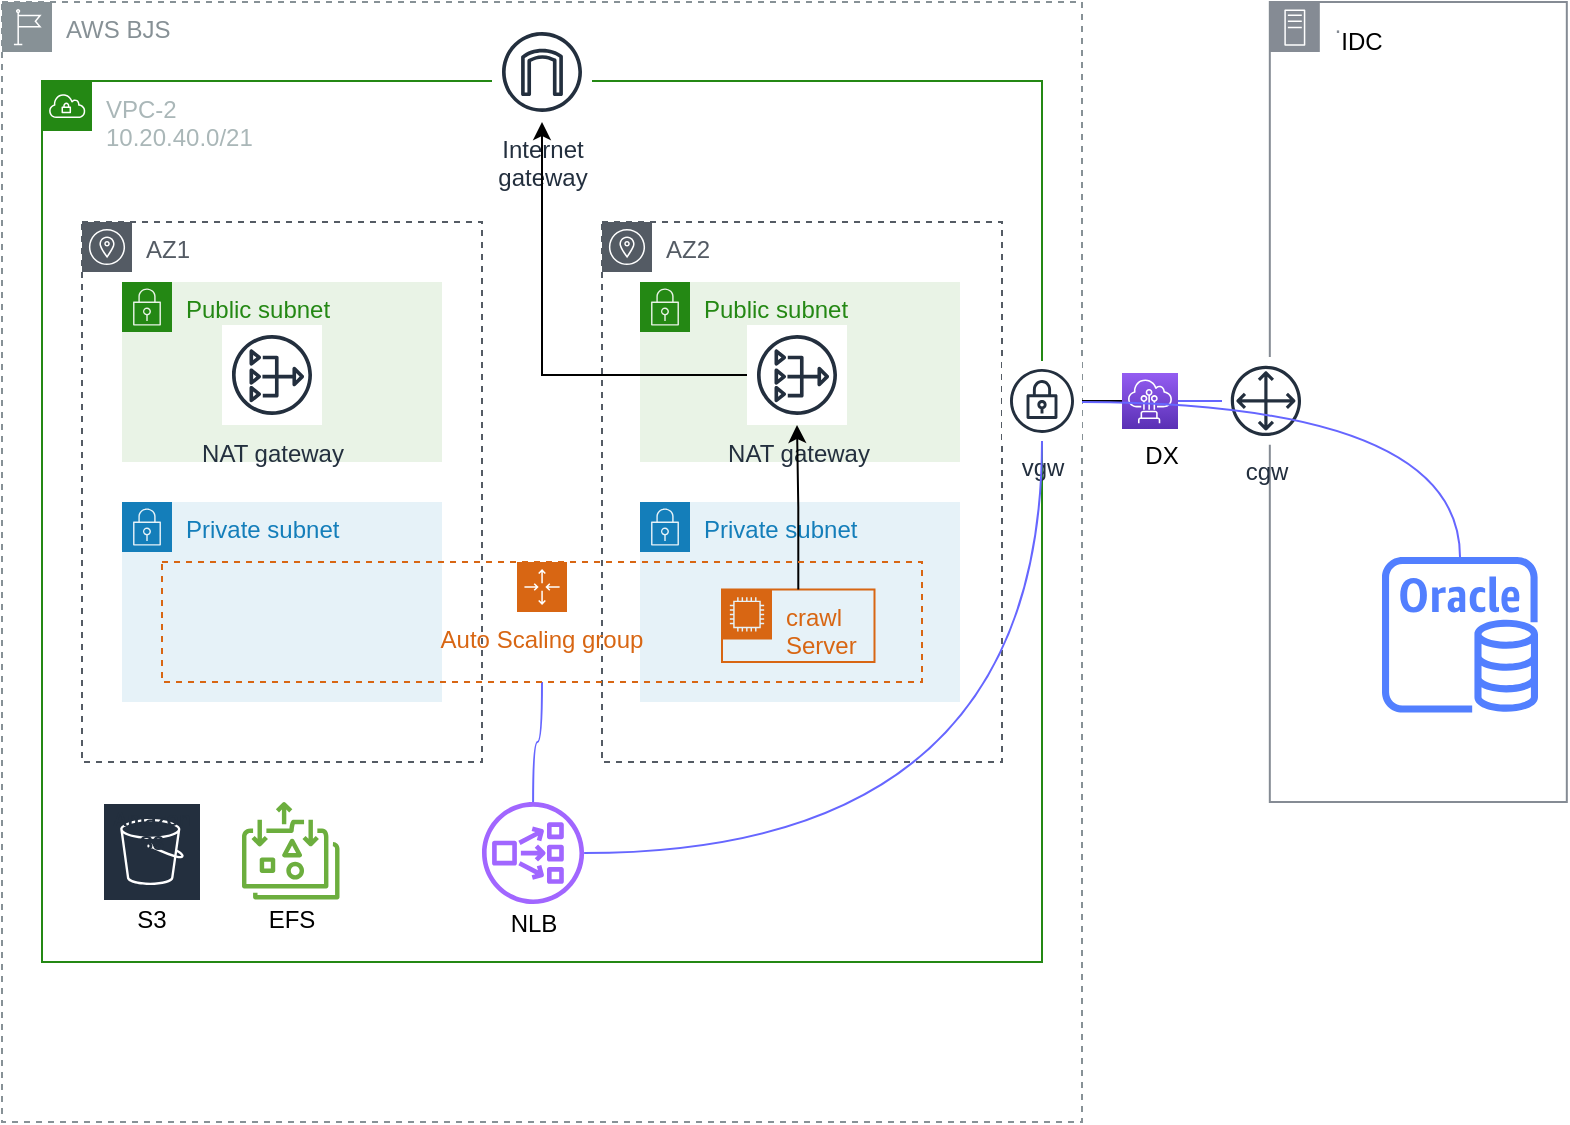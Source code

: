 <mxfile version="15.6.1" type="github" pages="2">
  <diagram id="Yk6t9v-q_GspNquAsi5I" name="autoscaling">
    <mxGraphModel dx="942" dy="600" grid="1" gridSize="10" guides="1" tooltips="1" connect="1" arrows="1" fold="1" page="1" pageScale="1" pageWidth="827" pageHeight="1169" math="0" shadow="0">
      <root>
        <mxCell id="0" />
        <mxCell id="1" parent="0" />
        <mxCell id="BR9eqy4Dcbu-qg9SR92N-1" value="AWS BJS" style="outlineConnect=0;gradientColor=none;html=1;whiteSpace=wrap;fontSize=12;fontStyle=0;shape=mxgraph.aws4.group;grIcon=mxgraph.aws4.group_region;strokeColor=#879196;fillColor=none;verticalAlign=top;align=left;spacingLeft=30;fontColor=#879196;dashed=1;" parent="1" vertex="1">
          <mxGeometry x="40" y="40" width="540" height="560" as="geometry" />
        </mxCell>
        <mxCell id="BR9eqy4Dcbu-qg9SR92N-7" value="VPC-2&lt;br&gt;10.20.40.0/21" style="points=[[0,0],[0.25,0],[0.5,0],[0.75,0],[1,0],[1,0.25],[1,0.5],[1,0.75],[1,1],[0.75,1],[0.5,1],[0.25,1],[0,1],[0,0.75],[0,0.5],[0,0.25]];outlineConnect=0;gradientColor=none;html=1;whiteSpace=wrap;fontSize=12;fontStyle=0;shape=mxgraph.aws4.group;grIcon=mxgraph.aws4.group_vpc;strokeColor=#248814;fillColor=none;verticalAlign=top;align=left;spacingLeft=30;fontColor=#AAB7B8;dashed=0;" parent="1" vertex="1">
          <mxGeometry x="60" y="79.5" width="500" height="440.5" as="geometry" />
        </mxCell>
        <mxCell id="EoJ3y0hwIgOVWHxbTN7e-2" value="AZ2" style="sketch=0;outlineConnect=0;gradientColor=none;html=1;whiteSpace=wrap;fontSize=12;fontStyle=0;shape=mxgraph.aws4.group;grIcon=mxgraph.aws4.group_availability_zone;strokeColor=#545B64;fillColor=none;verticalAlign=top;align=left;spacingLeft=30;fontColor=#545B64;dashed=1;" vertex="1" parent="1">
          <mxGeometry x="340" y="150" width="200" height="270" as="geometry" />
        </mxCell>
        <mxCell id="EoJ3y0hwIgOVWHxbTN7e-1" value="AZ1" style="sketch=0;outlineConnect=0;gradientColor=none;html=1;whiteSpace=wrap;fontSize=12;fontStyle=0;shape=mxgraph.aws4.group;grIcon=mxgraph.aws4.group_availability_zone;strokeColor=#545B64;fillColor=none;verticalAlign=top;align=left;spacingLeft=30;fontColor=#545B64;dashed=1;" vertex="1" parent="1">
          <mxGeometry x="80" y="150" width="200" height="270" as="geometry" />
        </mxCell>
        <mxCell id="BR9eqy4Dcbu-qg9SR92N-37" value="·" style="outlineConnect=0;gradientColor=none;html=1;whiteSpace=wrap;fontSize=12;fontStyle=0;shape=mxgraph.aws4.group;grIcon=mxgraph.aws4.group_on_premise;strokeColor=#858B94;fillColor=none;verticalAlign=top;align=left;spacingLeft=30;fontColor=#858B94;dashed=0;" parent="1" vertex="1">
          <mxGeometry x="673.91" y="40" width="148.5" height="400" as="geometry" />
        </mxCell>
        <mxCell id="BR9eqy4Dcbu-qg9SR92N-32" value="" style="orthogonalLoop=1;jettySize=auto;html=1;strokeColor=none;" parent="1" source="BR9eqy4Dcbu-qg9SR92N-13" target="BR9eqy4Dcbu-qg9SR92N-25" edge="1">
          <mxGeometry relative="1" as="geometry" />
        </mxCell>
        <mxCell id="BR9eqy4Dcbu-qg9SR92N-35" value="" style="edgeStyle=none;orthogonalLoop=1;jettySize=auto;html=1;endArrow=none;endFill=0;" parent="1" source="BR9eqy4Dcbu-qg9SR92N-13" target="BR9eqy4Dcbu-qg9SR92N-25" edge="1">
          <mxGeometry relative="1" as="geometry" />
        </mxCell>
        <mxCell id="BR9eqy4Dcbu-qg9SR92N-13" value="vgw" style="outlineConnect=0;fontColor=#232F3E;gradientColor=none;strokeColor=#232F3E;fillColor=#ffffff;dashed=0;verticalLabelPosition=bottom;verticalAlign=top;align=center;html=1;fontSize=12;fontStyle=0;aspect=fixed;shape=mxgraph.aws4.resourceIcon;resIcon=mxgraph.aws4.vpn_gateway;" parent="1" vertex="1">
          <mxGeometry x="540" y="219.45" width="40" height="40" as="geometry" />
        </mxCell>
        <mxCell id="BR9eqy4Dcbu-qg9SR92N-36" value="" style="edgeStyle=none;orthogonalLoop=1;jettySize=auto;html=1;endArrow=none;endFill=0;" parent="1" source="BR9eqy4Dcbu-qg9SR92N-18" target="BR9eqy4Dcbu-qg9SR92N-25" edge="1">
          <mxGeometry relative="1" as="geometry" />
        </mxCell>
        <mxCell id="BR9eqy4Dcbu-qg9SR92N-18" value="cgw" style="outlineConnect=0;fontColor=#232F3E;gradientColor=none;strokeColor=#232F3E;fillColor=#ffffff;verticalLabelPosition=bottom;verticalAlign=top;align=center;html=1;fontSize=12;fontStyle=0;aspect=fixed;shape=mxgraph.aws4.resourceIcon;resIcon=mxgraph.aws4.customer_gateway;" parent="1" vertex="1">
          <mxGeometry x="650" y="217.49" width="43.91" height="43.91" as="geometry" />
        </mxCell>
        <mxCell id="EoJ3y0hwIgOVWHxbTN7e-20" value="" style="edgeStyle=orthogonalEdgeStyle;curved=1;rounded=0;orthogonalLoop=1;jettySize=auto;html=1;endArrow=none;endFill=0;strokeColor=#6666FF;" edge="1" parent="1" source="BR9eqy4Dcbu-qg9SR92N-25" target="BR9eqy4Dcbu-qg9SR92N-18">
          <mxGeometry relative="1" as="geometry" />
        </mxCell>
        <mxCell id="BR9eqy4Dcbu-qg9SR92N-25" value="" style="points=[[0,0,0],[0.25,0,0],[0.5,0,0],[0.75,0,0],[1,0,0],[0,1,0],[0.25,1,0],[0.5,1,0],[0.75,1,0],[1,1,0],[0,0.25,0],[0,0.5,0],[0,0.75,0],[1,0.25,0],[1,0.5,0],[1,0.75,0]];outlineConnect=0;fontColor=#232F3E;gradientColor=#945DF2;gradientDirection=north;fillColor=#5A30B5;strokeColor=#ffffff;dashed=0;verticalLabelPosition=bottom;verticalAlign=top;align=center;html=1;fontSize=12;fontStyle=0;aspect=fixed;shape=mxgraph.aws4.resourceIcon;resIcon=mxgraph.aws4.direct_connect;" parent="1" vertex="1">
          <mxGeometry x="600" y="225.45" width="28" height="28" as="geometry" />
        </mxCell>
        <mxCell id="537Jsp8l8VRUOBUdNGrK-15" value="IDC" style="text;html=1;strokeColor=none;fillColor=none;align=center;verticalAlign=middle;whiteSpace=wrap;rounded=0;" parent="1" vertex="1">
          <mxGeometry x="700" y="50" width="40" height="20" as="geometry" />
        </mxCell>
        <mxCell id="JGFHLuElw2-2O4ALlyM0-1" value="Public subnet" style="points=[[0,0],[0.25,0],[0.5,0],[0.75,0],[1,0],[1,0.25],[1,0.5],[1,0.75],[1,1],[0.75,1],[0.5,1],[0.25,1],[0,1],[0,0.75],[0,0.5],[0,0.25]];outlineConnect=0;gradientColor=none;html=1;whiteSpace=wrap;fontSize=12;fontStyle=0;shape=mxgraph.aws4.group;grIcon=mxgraph.aws4.group_security_group;grStroke=0;strokeColor=#248814;fillColor=#E9F3E6;verticalAlign=top;align=left;spacingLeft=30;fontColor=#248814;dashed=0;" parent="1" vertex="1">
          <mxGeometry x="100" y="180" width="160" height="90" as="geometry" />
        </mxCell>
        <mxCell id="JGFHLuElw2-2O4ALlyM0-2" value="Internet&#xa;gateway" style="sketch=0;outlineConnect=0;fontColor=#232F3E;gradientColor=none;strokeColor=#232F3E;fillColor=#ffffff;dashed=0;verticalLabelPosition=bottom;verticalAlign=top;align=center;html=1;fontSize=12;fontStyle=0;aspect=fixed;shape=mxgraph.aws4.resourceIcon;resIcon=mxgraph.aws4.internet_gateway;" parent="1" vertex="1">
          <mxGeometry x="285" y="50" width="50" height="50" as="geometry" />
        </mxCell>
        <mxCell id="JGFHLuElw2-2O4ALlyM0-6" value="Private subnet" style="points=[[0,0],[0.25,0],[0.5,0],[0.75,0],[1,0],[1,0.25],[1,0.5],[1,0.75],[1,1],[0.75,1],[0.5,1],[0.25,1],[0,1],[0,0.75],[0,0.5],[0,0.25]];outlineConnect=0;gradientColor=none;html=1;whiteSpace=wrap;fontSize=12;fontStyle=0;shape=mxgraph.aws4.group;grIcon=mxgraph.aws4.group_security_group;grStroke=0;strokeColor=#147EBA;fillColor=#E6F2F8;verticalAlign=top;align=left;spacingLeft=30;fontColor=#147EBA;dashed=0;" parent="1" vertex="1">
          <mxGeometry x="100" y="290" width="160" height="100" as="geometry" />
        </mxCell>
        <mxCell id="JGFHLuElw2-2O4ALlyM0-11" value="" style="sketch=0;outlineConnect=0;fontColor=#232F3E;gradientColor=none;fillColor=#527FFF;strokeColor=none;dashed=0;verticalLabelPosition=bottom;verticalAlign=top;align=center;html=1;fontSize=12;fontStyle=0;aspect=fixed;pointerEvents=1;shape=mxgraph.aws4.rds_oracle_instance;" parent="1" vertex="1">
          <mxGeometry x="730" y="317.37" width="78" height="78" as="geometry" />
        </mxCell>
        <mxCell id="JGFHLuElw2-2O4ALlyM0-13" style="edgeStyle=orthogonalEdgeStyle;curved=1;rounded=0;orthogonalLoop=1;jettySize=auto;html=1;endArrow=none;endFill=0;strokeColor=#6666FF;" parent="1" edge="1" target="JGFHLuElw2-2O4ALlyM0-11">
          <mxGeometry relative="1" as="geometry">
            <mxPoint x="580" y="240" as="sourcePoint" />
            <mxPoint x="646.75" y="360" as="targetPoint" />
          </mxGeometry>
        </mxCell>
        <mxCell id="EoJ3y0hwIgOVWHxbTN7e-3" value="Public subnet" style="points=[[0,0],[0.25,0],[0.5,0],[0.75,0],[1,0],[1,0.25],[1,0.5],[1,0.75],[1,1],[0.75,1],[0.5,1],[0.25,1],[0,1],[0,0.75],[0,0.5],[0,0.25]];outlineConnect=0;gradientColor=none;html=1;whiteSpace=wrap;fontSize=12;fontStyle=0;shape=mxgraph.aws4.group;grIcon=mxgraph.aws4.group_security_group;grStroke=0;strokeColor=#248814;fillColor=#E9F3E6;verticalAlign=top;align=left;spacingLeft=30;fontColor=#248814;dashed=0;" vertex="1" parent="1">
          <mxGeometry x="359" y="180" width="160" height="90" as="geometry" />
        </mxCell>
        <mxCell id="EoJ3y0hwIgOVWHxbTN7e-4" value="Private subnet" style="points=[[0,0],[0.25,0],[0.5,0],[0.75,0],[1,0],[1,0.25],[1,0.5],[1,0.75],[1,1],[0.75,1],[0.5,1],[0.25,1],[0,1],[0,0.75],[0,0.5],[0,0.25]];outlineConnect=0;gradientColor=none;html=1;whiteSpace=wrap;fontSize=12;fontStyle=0;shape=mxgraph.aws4.group;grIcon=mxgraph.aws4.group_security_group;grStroke=0;strokeColor=#147EBA;fillColor=#E6F2F8;verticalAlign=top;align=left;spacingLeft=30;fontColor=#147EBA;dashed=0;" vertex="1" parent="1">
          <mxGeometry x="359" y="290" width="160" height="100" as="geometry" />
        </mxCell>
        <mxCell id="JGFHLuElw2-2O4ALlyM0-12" style="edgeStyle=orthogonalEdgeStyle;curved=1;rounded=0;orthogonalLoop=1;jettySize=auto;html=1;endArrow=none;endFill=0;strokeColor=#6666FF;" parent="1" source="EoJ3y0hwIgOVWHxbTN7e-13" target="EoJ3y0hwIgOVWHxbTN7e-16" edge="1">
          <mxGeometry relative="1" as="geometry">
            <mxPoint x="306" y="390" as="sourcePoint" />
          </mxGeometry>
        </mxCell>
        <mxCell id="JGFHLuElw2-2O4ALlyM0-7" value="crawl Server" style="points=[[0,0],[0.25,0],[0.5,0],[0.75,0],[1,0],[1,0.25],[1,0.5],[1,0.75],[1,1],[0.75,1],[0.5,1],[0.25,1],[0,1],[0,0.75],[0,0.5],[0,0.25]];outlineConnect=0;gradientColor=none;html=1;whiteSpace=wrap;fontSize=12;fontStyle=0;shape=mxgraph.aws4.group;grIcon=mxgraph.aws4.group_ec2_instance_contents;strokeColor=#D86613;fillColor=none;verticalAlign=top;align=left;spacingLeft=30;fontColor=#D86613;dashed=0;" parent="1" vertex="1">
          <mxGeometry x="400" y="333.74" width="76.25" height="36.26" as="geometry" />
        </mxCell>
        <mxCell id="JGFHLuElw2-2O4ALlyM0-3" value="NAT gateway" style="sketch=0;outlineConnect=0;fontColor=#232F3E;gradientColor=none;strokeColor=#232F3E;fillColor=#ffffff;dashed=0;verticalLabelPosition=bottom;verticalAlign=top;align=center;html=1;fontSize=12;fontStyle=0;aspect=fixed;shape=mxgraph.aws4.resourceIcon;resIcon=mxgraph.aws4.nat_gateway;" parent="1" vertex="1">
          <mxGeometry x="412.5" y="201.5" width="50" height="50" as="geometry" />
        </mxCell>
        <mxCell id="JGFHLuElw2-2O4ALlyM0-8" value="" style="edgeStyle=orthogonalEdgeStyle;rounded=0;orthogonalLoop=1;jettySize=auto;html=1;" parent="1" source="JGFHLuElw2-2O4ALlyM0-7" target="JGFHLuElw2-2O4ALlyM0-3" edge="1">
          <mxGeometry relative="1" as="geometry" />
        </mxCell>
        <mxCell id="JGFHLuElw2-2O4ALlyM0-5" value="" style="edgeStyle=orthogonalEdgeStyle;rounded=0;orthogonalLoop=1;jettySize=auto;html=1;" parent="1" source="JGFHLuElw2-2O4ALlyM0-3" target="JGFHLuElw2-2O4ALlyM0-2" edge="1">
          <mxGeometry relative="1" as="geometry" />
        </mxCell>
        <mxCell id="EoJ3y0hwIgOVWHxbTN7e-5" value="" style="sketch=0;outlineConnect=0;fontColor=#232F3E;gradientColor=none;fillColor=#6CAE3E;strokeColor=none;dashed=0;verticalLabelPosition=bottom;verticalAlign=top;align=center;html=1;fontSize=12;fontStyle=0;aspect=fixed;pointerEvents=1;shape=mxgraph.aws4.elastic_file_system_standard;" vertex="1" parent="1">
          <mxGeometry x="160" y="440" width="48.75" height="48.75" as="geometry" />
        </mxCell>
        <mxCell id="EoJ3y0hwIgOVWHxbTN7e-6" value="Amazon S3" style="sketch=0;outlineConnect=0;fontColor=#232F3E;gradientColor=none;strokeColor=#ffffff;fillColor=#232F3E;dashed=0;verticalLabelPosition=middle;verticalAlign=bottom;align=center;html=1;whiteSpace=wrap;fontSize=10;fontStyle=1;spacing=3;shape=mxgraph.aws4.productIcon;prIcon=mxgraph.aws4.s3;" vertex="1" parent="1">
          <mxGeometry x="90" y="440" width="50" height="30" as="geometry" />
        </mxCell>
        <mxCell id="EoJ3y0hwIgOVWHxbTN7e-7" value="S3" style="text;html=1;strokeColor=none;fillColor=none;align=center;verticalAlign=middle;whiteSpace=wrap;rounded=0;" vertex="1" parent="1">
          <mxGeometry x="90" y="488.75" width="50" height="20" as="geometry" />
        </mxCell>
        <mxCell id="EoJ3y0hwIgOVWHxbTN7e-10" value="EFS" style="text;html=1;strokeColor=none;fillColor=none;align=center;verticalAlign=middle;whiteSpace=wrap;rounded=0;" vertex="1" parent="1">
          <mxGeometry x="160" y="488.75" width="50" height="20" as="geometry" />
        </mxCell>
        <mxCell id="EoJ3y0hwIgOVWHxbTN7e-13" value="Auto Scaling group" style="points=[[0,0],[0.25,0],[0.5,0],[0.75,0],[1,0],[1,0.25],[1,0.5],[1,0.75],[1,1],[0.75,1],[0.5,1],[0.25,1],[0,1],[0,0.75],[0,0.5],[0,0.25]];outlineConnect=0;gradientColor=none;html=1;whiteSpace=wrap;fontSize=12;fontStyle=0;shape=mxgraph.aws4.groupCenter;grIcon=mxgraph.aws4.group_auto_scaling_group;grStroke=1;strokeColor=#D86613;fillColor=none;verticalAlign=top;align=center;fontColor=#D86613;dashed=1;spacingTop=25;" vertex="1" parent="1">
          <mxGeometry x="120" y="320" width="380" height="60" as="geometry" />
        </mxCell>
        <mxCell id="EoJ3y0hwIgOVWHxbTN7e-15" value="DX" style="text;html=1;strokeColor=none;fillColor=none;align=center;verticalAlign=middle;whiteSpace=wrap;rounded=0;" vertex="1" parent="1">
          <mxGeometry x="590" y="251.5" width="60" height="30" as="geometry" />
        </mxCell>
        <mxCell id="EoJ3y0hwIgOVWHxbTN7e-17" style="edgeStyle=orthogonalEdgeStyle;curved=1;rounded=0;orthogonalLoop=1;jettySize=auto;html=1;endArrow=none;endFill=0;strokeColor=#6666FF;" edge="1" parent="1" source="EoJ3y0hwIgOVWHxbTN7e-16" target="BR9eqy4Dcbu-qg9SR92N-13">
          <mxGeometry relative="1" as="geometry" />
        </mxCell>
        <mxCell id="EoJ3y0hwIgOVWHxbTN7e-16" value="" style="sketch=0;outlineConnect=0;fontColor=#232F3E;gradientColor=none;fillColor=#A166FF;strokeColor=none;dashed=0;verticalLabelPosition=bottom;verticalAlign=top;align=center;html=1;fontSize=12;fontStyle=0;aspect=fixed;pointerEvents=1;shape=mxgraph.aws4.network_load_balancer;" vertex="1" parent="1">
          <mxGeometry x="280" y="440" width="51.06" height="51.06" as="geometry" />
        </mxCell>
        <mxCell id="EoJ3y0hwIgOVWHxbTN7e-18" value="NAT gateway" style="sketch=0;outlineConnect=0;fontColor=#232F3E;gradientColor=none;strokeColor=#232F3E;fillColor=#ffffff;dashed=0;verticalLabelPosition=bottom;verticalAlign=top;align=center;html=1;fontSize=12;fontStyle=0;aspect=fixed;shape=mxgraph.aws4.resourceIcon;resIcon=mxgraph.aws4.nat_gateway;" vertex="1" parent="1">
          <mxGeometry x="150" y="201.5" width="50" height="50" as="geometry" />
        </mxCell>
        <mxCell id="EoJ3y0hwIgOVWHxbTN7e-19" value="NLB" style="text;html=1;strokeColor=none;fillColor=none;align=center;verticalAlign=middle;whiteSpace=wrap;rounded=0;" vertex="1" parent="1">
          <mxGeometry x="281.06" y="491.06" width="50" height="20" as="geometry" />
        </mxCell>
      </root>
    </mxGraphModel>
  </diagram>
  <diagram id="IxkI_rFSqNzdkLSwgqRe" name="one server">
    <mxGraphModel dx="942" dy="600" grid="1" gridSize="10" guides="1" tooltips="1" connect="1" arrows="1" fold="1" page="1" pageScale="1" pageWidth="850" pageHeight="1100" math="0" shadow="0">
      <root>
        <mxCell id="E14DsLH6RbFtZpXnWQbK-0" />
        <mxCell id="E14DsLH6RbFtZpXnWQbK-1" parent="E14DsLH6RbFtZpXnWQbK-0" />
        <mxCell id="0in5EC7Q_u0zJ6U-dPW--0" value="AWS BJS" style="outlineConnect=0;gradientColor=none;html=1;whiteSpace=wrap;fontSize=12;fontStyle=0;shape=mxgraph.aws4.group;grIcon=mxgraph.aws4.group_region;strokeColor=#879196;fillColor=none;verticalAlign=top;align=left;spacingLeft=30;fontColor=#879196;dashed=1;" vertex="1" parent="E14DsLH6RbFtZpXnWQbK-1">
          <mxGeometry x="40" y="40" width="540" height="560" as="geometry" />
        </mxCell>
        <mxCell id="0in5EC7Q_u0zJ6U-dPW--1" value="VPC-2&lt;br&gt;10.20.40.0/21" style="points=[[0,0],[0.25,0],[0.5,0],[0.75,0],[1,0],[1,0.25],[1,0.5],[1,0.75],[1,1],[0.75,1],[0.5,1],[0.25,1],[0,1],[0,0.75],[0,0.5],[0,0.25]];outlineConnect=0;gradientColor=none;html=1;whiteSpace=wrap;fontSize=12;fontStyle=0;shape=mxgraph.aws4.group;grIcon=mxgraph.aws4.group_vpc;strokeColor=#248814;fillColor=none;verticalAlign=top;align=left;spacingLeft=30;fontColor=#AAB7B8;dashed=0;" vertex="1" parent="E14DsLH6RbFtZpXnWQbK-1">
          <mxGeometry x="60" y="79.5" width="500" height="440.5" as="geometry" />
        </mxCell>
        <mxCell id="0DSQ_IcOaB-lquGiLrmg-0" value="AWS BJS" style="outlineConnect=0;gradientColor=none;html=1;whiteSpace=wrap;fontSize=12;fontStyle=0;shape=mxgraph.aws4.group;grIcon=mxgraph.aws4.group_region;strokeColor=#879196;fillColor=none;verticalAlign=top;align=left;spacingLeft=30;fontColor=#879196;dashed=1;" vertex="1" parent="E14DsLH6RbFtZpXnWQbK-1">
          <mxGeometry x="40" y="40" width="540" height="560" as="geometry" />
        </mxCell>
        <mxCell id="0DSQ_IcOaB-lquGiLrmg-1" value="VPC-2&lt;br&gt;10.20.40.0/21" style="points=[[0,0],[0.25,0],[0.5,0],[0.75,0],[1,0],[1,0.25],[1,0.5],[1,0.75],[1,1],[0.75,1],[0.5,1],[0.25,1],[0,1],[0,0.75],[0,0.5],[0,0.25]];outlineConnect=0;gradientColor=none;html=1;whiteSpace=wrap;fontSize=12;fontStyle=0;shape=mxgraph.aws4.group;grIcon=mxgraph.aws4.group_vpc;strokeColor=#248814;fillColor=none;verticalAlign=top;align=left;spacingLeft=30;fontColor=#AAB7B8;dashed=0;" vertex="1" parent="E14DsLH6RbFtZpXnWQbK-1">
          <mxGeometry x="60" y="79.5" width="500" height="440.5" as="geometry" />
        </mxCell>
        <mxCell id="0DSQ_IcOaB-lquGiLrmg-2" value="AZ2" style="sketch=0;outlineConnect=0;gradientColor=none;html=1;whiteSpace=wrap;fontSize=12;fontStyle=0;shape=mxgraph.aws4.group;grIcon=mxgraph.aws4.group_availability_zone;strokeColor=#545B64;fillColor=none;verticalAlign=top;align=left;spacingLeft=30;fontColor=#545B64;dashed=1;" vertex="1" parent="E14DsLH6RbFtZpXnWQbK-1">
          <mxGeometry x="340" y="150" width="200" height="270" as="geometry" />
        </mxCell>
        <mxCell id="0DSQ_IcOaB-lquGiLrmg-3" value="AZ1" style="sketch=0;outlineConnect=0;gradientColor=none;html=1;whiteSpace=wrap;fontSize=12;fontStyle=0;shape=mxgraph.aws4.group;grIcon=mxgraph.aws4.group_availability_zone;strokeColor=#545B64;fillColor=none;verticalAlign=top;align=left;spacingLeft=30;fontColor=#545B64;dashed=1;" vertex="1" parent="E14DsLH6RbFtZpXnWQbK-1">
          <mxGeometry x="80" y="150" width="200" height="270" as="geometry" />
        </mxCell>
        <mxCell id="0DSQ_IcOaB-lquGiLrmg-4" value="·" style="outlineConnect=0;gradientColor=none;html=1;whiteSpace=wrap;fontSize=12;fontStyle=0;shape=mxgraph.aws4.group;grIcon=mxgraph.aws4.group_on_premise;strokeColor=#858B94;fillColor=none;verticalAlign=top;align=left;spacingLeft=30;fontColor=#858B94;dashed=0;" vertex="1" parent="E14DsLH6RbFtZpXnWQbK-1">
          <mxGeometry x="673.91" y="40" width="148.5" height="400" as="geometry" />
        </mxCell>
        <mxCell id="0DSQ_IcOaB-lquGiLrmg-5" value="" style="orthogonalLoop=1;jettySize=auto;html=1;strokeColor=none;" edge="1" parent="E14DsLH6RbFtZpXnWQbK-1" source="0DSQ_IcOaB-lquGiLrmg-7" target="0DSQ_IcOaB-lquGiLrmg-11">
          <mxGeometry relative="1" as="geometry" />
        </mxCell>
        <mxCell id="0DSQ_IcOaB-lquGiLrmg-6" value="" style="edgeStyle=none;orthogonalLoop=1;jettySize=auto;html=1;endArrow=none;endFill=0;" edge="1" parent="E14DsLH6RbFtZpXnWQbK-1" source="0DSQ_IcOaB-lquGiLrmg-7" target="0DSQ_IcOaB-lquGiLrmg-11">
          <mxGeometry relative="1" as="geometry" />
        </mxCell>
        <mxCell id="0DSQ_IcOaB-lquGiLrmg-7" value="vgw" style="outlineConnect=0;fontColor=#232F3E;gradientColor=none;strokeColor=#232F3E;fillColor=#ffffff;dashed=0;verticalLabelPosition=bottom;verticalAlign=top;align=center;html=1;fontSize=12;fontStyle=0;aspect=fixed;shape=mxgraph.aws4.resourceIcon;resIcon=mxgraph.aws4.vpn_gateway;" vertex="1" parent="E14DsLH6RbFtZpXnWQbK-1">
          <mxGeometry x="540" y="219.45" width="40" height="40" as="geometry" />
        </mxCell>
        <mxCell id="0DSQ_IcOaB-lquGiLrmg-8" value="" style="edgeStyle=none;orthogonalLoop=1;jettySize=auto;html=1;endArrow=none;endFill=0;" edge="1" parent="E14DsLH6RbFtZpXnWQbK-1" source="0DSQ_IcOaB-lquGiLrmg-9" target="0DSQ_IcOaB-lquGiLrmg-11">
          <mxGeometry relative="1" as="geometry" />
        </mxCell>
        <mxCell id="0DSQ_IcOaB-lquGiLrmg-9" value="cgw" style="outlineConnect=0;fontColor=#232F3E;gradientColor=none;strokeColor=#232F3E;fillColor=#ffffff;verticalLabelPosition=bottom;verticalAlign=top;align=center;html=1;fontSize=12;fontStyle=0;aspect=fixed;shape=mxgraph.aws4.resourceIcon;resIcon=mxgraph.aws4.customer_gateway;" vertex="1" parent="E14DsLH6RbFtZpXnWQbK-1">
          <mxGeometry x="650" y="217.49" width="43.91" height="43.91" as="geometry" />
        </mxCell>
        <mxCell id="0DSQ_IcOaB-lquGiLrmg-10" value="" style="edgeStyle=orthogonalEdgeStyle;curved=1;rounded=0;orthogonalLoop=1;jettySize=auto;html=1;endArrow=none;endFill=0;strokeColor=#6666FF;" edge="1" parent="E14DsLH6RbFtZpXnWQbK-1" source="0DSQ_IcOaB-lquGiLrmg-11" target="0DSQ_IcOaB-lquGiLrmg-9">
          <mxGeometry relative="1" as="geometry" />
        </mxCell>
        <mxCell id="0DSQ_IcOaB-lquGiLrmg-11" value="" style="points=[[0,0,0],[0.25,0,0],[0.5,0,0],[0.75,0,0],[1,0,0],[0,1,0],[0.25,1,0],[0.5,1,0],[0.75,1,0],[1,1,0],[0,0.25,0],[0,0.5,0],[0,0.75,0],[1,0.25,0],[1,0.5,0],[1,0.75,0]];outlineConnect=0;fontColor=#232F3E;gradientColor=#945DF2;gradientDirection=north;fillColor=#5A30B5;strokeColor=#ffffff;dashed=0;verticalLabelPosition=bottom;verticalAlign=top;align=center;html=1;fontSize=12;fontStyle=0;aspect=fixed;shape=mxgraph.aws4.resourceIcon;resIcon=mxgraph.aws4.direct_connect;" vertex="1" parent="E14DsLH6RbFtZpXnWQbK-1">
          <mxGeometry x="600" y="225.45" width="28" height="28" as="geometry" />
        </mxCell>
        <mxCell id="0DSQ_IcOaB-lquGiLrmg-12" value="IDC" style="text;html=1;strokeColor=none;fillColor=none;align=center;verticalAlign=middle;whiteSpace=wrap;rounded=0;" vertex="1" parent="E14DsLH6RbFtZpXnWQbK-1">
          <mxGeometry x="633.91" y="50" width="40" height="20" as="geometry" />
        </mxCell>
        <mxCell id="0DSQ_IcOaB-lquGiLrmg-13" value="Public subnet" style="points=[[0,0],[0.25,0],[0.5,0],[0.75,0],[1,0],[1,0.25],[1,0.5],[1,0.75],[1,1],[0.75,1],[0.5,1],[0.25,1],[0,1],[0,0.75],[0,0.5],[0,0.25]];outlineConnect=0;gradientColor=none;html=1;whiteSpace=wrap;fontSize=12;fontStyle=0;shape=mxgraph.aws4.group;grIcon=mxgraph.aws4.group_security_group;grStroke=0;strokeColor=#248814;fillColor=#E9F3E6;verticalAlign=top;align=left;spacingLeft=30;fontColor=#248814;dashed=0;" vertex="1" parent="E14DsLH6RbFtZpXnWQbK-1">
          <mxGeometry x="100" y="180" width="160" height="90" as="geometry" />
        </mxCell>
        <mxCell id="0DSQ_IcOaB-lquGiLrmg-14" value="Internet&#xa;gateway" style="sketch=0;outlineConnect=0;fontColor=#232F3E;gradientColor=none;strokeColor=#232F3E;fillColor=#ffffff;dashed=0;verticalLabelPosition=bottom;verticalAlign=top;align=center;html=1;fontSize=12;fontStyle=0;aspect=fixed;shape=mxgraph.aws4.resourceIcon;resIcon=mxgraph.aws4.internet_gateway;" vertex="1" parent="E14DsLH6RbFtZpXnWQbK-1">
          <mxGeometry x="285" y="50" width="50" height="50" as="geometry" />
        </mxCell>
        <mxCell id="0DSQ_IcOaB-lquGiLrmg-15" value="Private subnet" style="points=[[0,0],[0.25,0],[0.5,0],[0.75,0],[1,0],[1,0.25],[1,0.5],[1,0.75],[1,1],[0.75,1],[0.5,1],[0.25,1],[0,1],[0,0.75],[0,0.5],[0,0.25]];outlineConnect=0;gradientColor=none;html=1;whiteSpace=wrap;fontSize=12;fontStyle=0;shape=mxgraph.aws4.group;grIcon=mxgraph.aws4.group_security_group;grStroke=0;strokeColor=#147EBA;fillColor=#E6F2F8;verticalAlign=top;align=left;spacingLeft=30;fontColor=#147EBA;dashed=0;" vertex="1" parent="E14DsLH6RbFtZpXnWQbK-1">
          <mxGeometry x="100" y="290" width="160" height="100" as="geometry" />
        </mxCell>
        <mxCell id="0DSQ_IcOaB-lquGiLrmg-16" value="" style="sketch=0;outlineConnect=0;fontColor=#232F3E;gradientColor=none;fillColor=#527FFF;strokeColor=none;dashed=0;verticalLabelPosition=bottom;verticalAlign=top;align=center;html=1;fontSize=12;fontStyle=0;aspect=fixed;pointerEvents=1;shape=mxgraph.aws4.rds_oracle_instance;" vertex="1" parent="E14DsLH6RbFtZpXnWQbK-1">
          <mxGeometry x="730" y="317.37" width="78" height="78" as="geometry" />
        </mxCell>
        <mxCell id="0DSQ_IcOaB-lquGiLrmg-17" style="edgeStyle=orthogonalEdgeStyle;curved=1;rounded=0;orthogonalLoop=1;jettySize=auto;html=1;endArrow=none;endFill=0;strokeColor=#6666FF;" edge="1" parent="E14DsLH6RbFtZpXnWQbK-1" target="0DSQ_IcOaB-lquGiLrmg-16">
          <mxGeometry relative="1" as="geometry">
            <mxPoint x="580" y="240" as="sourcePoint" />
            <mxPoint x="646.75" y="360" as="targetPoint" />
          </mxGeometry>
        </mxCell>
        <mxCell id="0DSQ_IcOaB-lquGiLrmg-18" value="Public subnet" style="points=[[0,0],[0.25,0],[0.5,0],[0.75,0],[1,0],[1,0.25],[1,0.5],[1,0.75],[1,1],[0.75,1],[0.5,1],[0.25,1],[0,1],[0,0.75],[0,0.5],[0,0.25]];outlineConnect=0;gradientColor=none;html=1;whiteSpace=wrap;fontSize=12;fontStyle=0;shape=mxgraph.aws4.group;grIcon=mxgraph.aws4.group_security_group;grStroke=0;strokeColor=#248814;fillColor=#E9F3E6;verticalAlign=top;align=left;spacingLeft=30;fontColor=#248814;dashed=0;" vertex="1" parent="E14DsLH6RbFtZpXnWQbK-1">
          <mxGeometry x="359" y="180" width="160" height="90" as="geometry" />
        </mxCell>
        <mxCell id="0DSQ_IcOaB-lquGiLrmg-19" value="Private subnet" style="points=[[0,0],[0.25,0],[0.5,0],[0.75,0],[1,0],[1,0.25],[1,0.5],[1,0.75],[1,1],[0.75,1],[0.5,1],[0.25,1],[0,1],[0,0.75],[0,0.5],[0,0.25]];outlineConnect=0;gradientColor=none;html=1;whiteSpace=wrap;fontSize=12;fontStyle=0;shape=mxgraph.aws4.group;grIcon=mxgraph.aws4.group_security_group;grStroke=0;strokeColor=#147EBA;fillColor=#E6F2F8;verticalAlign=top;align=left;spacingLeft=30;fontColor=#147EBA;dashed=0;" vertex="1" parent="E14DsLH6RbFtZpXnWQbK-1">
          <mxGeometry x="359" y="290" width="160" height="100" as="geometry" />
        </mxCell>
        <mxCell id="0DSQ_IcOaB-lquGiLrmg-21" value="crawl Server" style="points=[[0,0],[0.25,0],[0.5,0],[0.75,0],[1,0],[1,0.25],[1,0.5],[1,0.75],[1,1],[0.75,1],[0.5,1],[0.25,1],[0,1],[0,0.75],[0,0.5],[0,0.25]];outlineConnect=0;gradientColor=none;html=1;whiteSpace=wrap;fontSize=12;fontStyle=0;shape=mxgraph.aws4.group;grIcon=mxgraph.aws4.group_ec2_instance_contents;strokeColor=#D86613;fillColor=none;verticalAlign=top;align=left;spacingLeft=30;fontColor=#D86613;dashed=0;" vertex="1" parent="E14DsLH6RbFtZpXnWQbK-1">
          <mxGeometry x="400" y="333.74" width="76.25" height="36.26" as="geometry" />
        </mxCell>
        <mxCell id="0DSQ_IcOaB-lquGiLrmg-22" value="NAT gateway" style="sketch=0;outlineConnect=0;fontColor=#232F3E;gradientColor=none;strokeColor=#232F3E;fillColor=#ffffff;dashed=0;verticalLabelPosition=bottom;verticalAlign=top;align=center;html=1;fontSize=12;fontStyle=0;aspect=fixed;shape=mxgraph.aws4.resourceIcon;resIcon=mxgraph.aws4.nat_gateway;" vertex="1" parent="E14DsLH6RbFtZpXnWQbK-1">
          <mxGeometry x="412.5" y="201.5" width="50" height="50" as="geometry" />
        </mxCell>
        <mxCell id="0DSQ_IcOaB-lquGiLrmg-23" value="" style="edgeStyle=orthogonalEdgeStyle;rounded=0;orthogonalLoop=1;jettySize=auto;html=1;" edge="1" parent="E14DsLH6RbFtZpXnWQbK-1" source="0DSQ_IcOaB-lquGiLrmg-21" target="0DSQ_IcOaB-lquGiLrmg-22">
          <mxGeometry relative="1" as="geometry" />
        </mxCell>
        <mxCell id="0DSQ_IcOaB-lquGiLrmg-24" value="" style="edgeStyle=orthogonalEdgeStyle;rounded=0;orthogonalLoop=1;jettySize=auto;html=1;" edge="1" parent="E14DsLH6RbFtZpXnWQbK-1" source="0DSQ_IcOaB-lquGiLrmg-22" target="0DSQ_IcOaB-lquGiLrmg-14">
          <mxGeometry relative="1" as="geometry" />
        </mxCell>
        <mxCell id="0DSQ_IcOaB-lquGiLrmg-25" value="" style="sketch=0;outlineConnect=0;fontColor=#232F3E;gradientColor=none;fillColor=#6CAE3E;strokeColor=none;dashed=0;verticalLabelPosition=bottom;verticalAlign=top;align=center;html=1;fontSize=12;fontStyle=0;aspect=fixed;pointerEvents=1;shape=mxgraph.aws4.elastic_file_system_standard;" vertex="1" parent="E14DsLH6RbFtZpXnWQbK-1">
          <mxGeometry x="160" y="440" width="48.75" height="48.75" as="geometry" />
        </mxCell>
        <mxCell id="0DSQ_IcOaB-lquGiLrmg-26" value="Amazon S3" style="sketch=0;outlineConnect=0;fontColor=#232F3E;gradientColor=none;strokeColor=#ffffff;fillColor=#232F3E;dashed=0;verticalLabelPosition=middle;verticalAlign=bottom;align=center;html=1;whiteSpace=wrap;fontSize=10;fontStyle=1;spacing=3;shape=mxgraph.aws4.productIcon;prIcon=mxgraph.aws4.s3;" vertex="1" parent="E14DsLH6RbFtZpXnWQbK-1">
          <mxGeometry x="90" y="440" width="50" height="30" as="geometry" />
        </mxCell>
        <mxCell id="0DSQ_IcOaB-lquGiLrmg-27" value="S3" style="text;html=1;strokeColor=none;fillColor=none;align=center;verticalAlign=middle;whiteSpace=wrap;rounded=0;" vertex="1" parent="E14DsLH6RbFtZpXnWQbK-1">
          <mxGeometry x="90" y="488.75" width="50" height="20" as="geometry" />
        </mxCell>
        <mxCell id="0DSQ_IcOaB-lquGiLrmg-28" value="EFS" style="text;html=1;strokeColor=none;fillColor=none;align=center;verticalAlign=middle;whiteSpace=wrap;rounded=0;" vertex="1" parent="E14DsLH6RbFtZpXnWQbK-1">
          <mxGeometry x="160" y="488.75" width="50" height="20" as="geometry" />
        </mxCell>
        <mxCell id="0DSQ_IcOaB-lquGiLrmg-30" value="DX" style="text;html=1;strokeColor=none;fillColor=none;align=center;verticalAlign=middle;whiteSpace=wrap;rounded=0;" vertex="1" parent="E14DsLH6RbFtZpXnWQbK-1">
          <mxGeometry x="590" y="251.5" width="60" height="30" as="geometry" />
        </mxCell>
        <mxCell id="0DSQ_IcOaB-lquGiLrmg-33" value="NAT gateway" style="sketch=0;outlineConnect=0;fontColor=#232F3E;gradientColor=none;strokeColor=#232F3E;fillColor=#ffffff;dashed=0;verticalLabelPosition=bottom;verticalAlign=top;align=center;html=1;fontSize=12;fontStyle=0;aspect=fixed;shape=mxgraph.aws4.resourceIcon;resIcon=mxgraph.aws4.nat_gateway;" vertex="1" parent="E14DsLH6RbFtZpXnWQbK-1">
          <mxGeometry x="150" y="201.5" width="50" height="50" as="geometry" />
        </mxCell>
        <mxCell id="0in5EC7Q_u0zJ6U-dPW--2" value="AZ2" style="sketch=0;outlineConnect=0;gradientColor=none;html=1;whiteSpace=wrap;fontSize=12;fontStyle=0;shape=mxgraph.aws4.group;grIcon=mxgraph.aws4.group_availability_zone;strokeColor=#545B64;fillColor=none;verticalAlign=top;align=left;spacingLeft=30;fontColor=#545B64;dashed=1;" vertex="1" parent="E14DsLH6RbFtZpXnWQbK-1">
          <mxGeometry x="340" y="150" width="200" height="270" as="geometry" />
        </mxCell>
        <mxCell id="0in5EC7Q_u0zJ6U-dPW--3" value="AZ1" style="sketch=0;outlineConnect=0;gradientColor=none;html=1;whiteSpace=wrap;fontSize=12;fontStyle=0;shape=mxgraph.aws4.group;grIcon=mxgraph.aws4.group_availability_zone;strokeColor=#545B64;fillColor=none;verticalAlign=top;align=left;spacingLeft=30;fontColor=#545B64;dashed=1;" vertex="1" parent="E14DsLH6RbFtZpXnWQbK-1">
          <mxGeometry x="80" y="150" width="200" height="270" as="geometry" />
        </mxCell>
        <mxCell id="0in5EC7Q_u0zJ6U-dPW--4" value="·" style="outlineConnect=0;gradientColor=none;html=1;whiteSpace=wrap;fontSize=12;fontStyle=0;shape=mxgraph.aws4.group;grIcon=mxgraph.aws4.group_on_premise;strokeColor=#858B94;fillColor=none;verticalAlign=top;align=left;spacingLeft=30;fontColor=#858B94;dashed=0;" vertex="1" parent="E14DsLH6RbFtZpXnWQbK-1">
          <mxGeometry x="673.91" y="40" width="148.5" height="400" as="geometry" />
        </mxCell>
        <mxCell id="0in5EC7Q_u0zJ6U-dPW--5" value="" style="orthogonalLoop=1;jettySize=auto;html=1;strokeColor=none;" edge="1" parent="E14DsLH6RbFtZpXnWQbK-1" source="0in5EC7Q_u0zJ6U-dPW--7" target="0in5EC7Q_u0zJ6U-dPW--11">
          <mxGeometry relative="1" as="geometry" />
        </mxCell>
        <mxCell id="0in5EC7Q_u0zJ6U-dPW--6" value="" style="edgeStyle=none;orthogonalLoop=1;jettySize=auto;html=1;endArrow=none;endFill=0;" edge="1" parent="E14DsLH6RbFtZpXnWQbK-1" source="0in5EC7Q_u0zJ6U-dPW--7" target="0in5EC7Q_u0zJ6U-dPW--11">
          <mxGeometry relative="1" as="geometry" />
        </mxCell>
        <mxCell id="0in5EC7Q_u0zJ6U-dPW--7" value="vgw" style="outlineConnect=0;fontColor=#232F3E;gradientColor=none;strokeColor=#232F3E;fillColor=#ffffff;dashed=0;verticalLabelPosition=bottom;verticalAlign=top;align=center;html=1;fontSize=12;fontStyle=0;aspect=fixed;shape=mxgraph.aws4.resourceIcon;resIcon=mxgraph.aws4.vpn_gateway;" vertex="1" parent="E14DsLH6RbFtZpXnWQbK-1">
          <mxGeometry x="540" y="219.45" width="40" height="40" as="geometry" />
        </mxCell>
        <mxCell id="0in5EC7Q_u0zJ6U-dPW--8" value="" style="edgeStyle=none;orthogonalLoop=1;jettySize=auto;html=1;endArrow=none;endFill=0;" edge="1" parent="E14DsLH6RbFtZpXnWQbK-1" source="0in5EC7Q_u0zJ6U-dPW--9" target="0in5EC7Q_u0zJ6U-dPW--11">
          <mxGeometry relative="1" as="geometry" />
        </mxCell>
        <mxCell id="0in5EC7Q_u0zJ6U-dPW--9" value="cgw" style="outlineConnect=0;fontColor=#232F3E;gradientColor=none;strokeColor=#232F3E;fillColor=#ffffff;verticalLabelPosition=bottom;verticalAlign=top;align=center;html=1;fontSize=12;fontStyle=0;aspect=fixed;shape=mxgraph.aws4.resourceIcon;resIcon=mxgraph.aws4.customer_gateway;" vertex="1" parent="E14DsLH6RbFtZpXnWQbK-1">
          <mxGeometry x="650" y="217.49" width="43.91" height="43.91" as="geometry" />
        </mxCell>
        <mxCell id="0in5EC7Q_u0zJ6U-dPW--10" value="" style="edgeStyle=orthogonalEdgeStyle;curved=1;rounded=0;orthogonalLoop=1;jettySize=auto;html=1;endArrow=none;endFill=0;strokeColor=#6666FF;" edge="1" parent="E14DsLH6RbFtZpXnWQbK-1" source="0in5EC7Q_u0zJ6U-dPW--11" target="0in5EC7Q_u0zJ6U-dPW--9">
          <mxGeometry relative="1" as="geometry" />
        </mxCell>
        <mxCell id="0in5EC7Q_u0zJ6U-dPW--11" value="" style="points=[[0,0,0],[0.25,0,0],[0.5,0,0],[0.75,0,0],[1,0,0],[0,1,0],[0.25,1,0],[0.5,1,0],[0.75,1,0],[1,1,0],[0,0.25,0],[0,0.5,0],[0,0.75,0],[1,0.25,0],[1,0.5,0],[1,0.75,0]];outlineConnect=0;fontColor=#232F3E;gradientColor=#945DF2;gradientDirection=north;fillColor=#5A30B5;strokeColor=#ffffff;dashed=0;verticalLabelPosition=bottom;verticalAlign=top;align=center;html=1;fontSize=12;fontStyle=0;aspect=fixed;shape=mxgraph.aws4.resourceIcon;resIcon=mxgraph.aws4.direct_connect;" vertex="1" parent="E14DsLH6RbFtZpXnWQbK-1">
          <mxGeometry x="600" y="225.45" width="28" height="28" as="geometry" />
        </mxCell>
        <mxCell id="0in5EC7Q_u0zJ6U-dPW--12" value="IDC" style="text;html=1;strokeColor=none;fillColor=none;align=center;verticalAlign=middle;whiteSpace=wrap;rounded=0;" vertex="1" parent="E14DsLH6RbFtZpXnWQbK-1">
          <mxGeometry x="700" y="50" width="40" height="20" as="geometry" />
        </mxCell>
        <mxCell id="0in5EC7Q_u0zJ6U-dPW--13" value="Public subnet" style="points=[[0,0],[0.25,0],[0.5,0],[0.75,0],[1,0],[1,0.25],[1,0.5],[1,0.75],[1,1],[0.75,1],[0.5,1],[0.25,1],[0,1],[0,0.75],[0,0.5],[0,0.25]];outlineConnect=0;gradientColor=none;html=1;whiteSpace=wrap;fontSize=12;fontStyle=0;shape=mxgraph.aws4.group;grIcon=mxgraph.aws4.group_security_group;grStroke=0;strokeColor=#248814;fillColor=#E9F3E6;verticalAlign=top;align=left;spacingLeft=30;fontColor=#248814;dashed=0;" vertex="1" parent="E14DsLH6RbFtZpXnWQbK-1">
          <mxGeometry x="100" y="180" width="160" height="90" as="geometry" />
        </mxCell>
        <mxCell id="0in5EC7Q_u0zJ6U-dPW--14" value="Internet&#xa;gateway" style="sketch=0;outlineConnect=0;fontColor=#232F3E;gradientColor=none;strokeColor=#232F3E;fillColor=#ffffff;dashed=0;verticalLabelPosition=bottom;verticalAlign=top;align=center;html=1;fontSize=12;fontStyle=0;aspect=fixed;shape=mxgraph.aws4.resourceIcon;resIcon=mxgraph.aws4.internet_gateway;" vertex="1" parent="E14DsLH6RbFtZpXnWQbK-1">
          <mxGeometry x="285" y="50" width="50" height="50" as="geometry" />
        </mxCell>
        <mxCell id="0in5EC7Q_u0zJ6U-dPW--15" value="Private subnet" style="points=[[0,0],[0.25,0],[0.5,0],[0.75,0],[1,0],[1,0.25],[1,0.5],[1,0.75],[1,1],[0.75,1],[0.5,1],[0.25,1],[0,1],[0,0.75],[0,0.5],[0,0.25]];outlineConnect=0;gradientColor=none;html=1;whiteSpace=wrap;fontSize=12;fontStyle=0;shape=mxgraph.aws4.group;grIcon=mxgraph.aws4.group_security_group;grStroke=0;strokeColor=#147EBA;fillColor=#E6F2F8;verticalAlign=top;align=left;spacingLeft=30;fontColor=#147EBA;dashed=0;" vertex="1" parent="E14DsLH6RbFtZpXnWQbK-1">
          <mxGeometry x="100" y="290" width="160" height="100" as="geometry" />
        </mxCell>
        <mxCell id="0in5EC7Q_u0zJ6U-dPW--16" value="" style="sketch=0;outlineConnect=0;fontColor=#232F3E;gradientColor=none;fillColor=#527FFF;strokeColor=none;dashed=0;verticalLabelPosition=bottom;verticalAlign=top;align=center;html=1;fontSize=12;fontStyle=0;aspect=fixed;pointerEvents=1;shape=mxgraph.aws4.rds_oracle_instance;" vertex="1" parent="E14DsLH6RbFtZpXnWQbK-1">
          <mxGeometry x="730" y="317.37" width="78" height="78" as="geometry" />
        </mxCell>
        <mxCell id="0in5EC7Q_u0zJ6U-dPW--17" style="edgeStyle=orthogonalEdgeStyle;curved=1;rounded=0;orthogonalLoop=1;jettySize=auto;html=1;endArrow=none;endFill=0;strokeColor=#6666FF;" edge="1" parent="E14DsLH6RbFtZpXnWQbK-1" target="0in5EC7Q_u0zJ6U-dPW--16">
          <mxGeometry relative="1" as="geometry">
            <mxPoint x="580" y="240" as="sourcePoint" />
            <mxPoint x="646.75" y="360" as="targetPoint" />
          </mxGeometry>
        </mxCell>
        <mxCell id="0in5EC7Q_u0zJ6U-dPW--18" value="Public subnet" style="points=[[0,0],[0.25,0],[0.5,0],[0.75,0],[1,0],[1,0.25],[1,0.5],[1,0.75],[1,1],[0.75,1],[0.5,1],[0.25,1],[0,1],[0,0.75],[0,0.5],[0,0.25]];outlineConnect=0;gradientColor=none;html=1;whiteSpace=wrap;fontSize=12;fontStyle=0;shape=mxgraph.aws4.group;grIcon=mxgraph.aws4.group_security_group;grStroke=0;strokeColor=#248814;fillColor=#E9F3E6;verticalAlign=top;align=left;spacingLeft=30;fontColor=#248814;dashed=0;" vertex="1" parent="E14DsLH6RbFtZpXnWQbK-1">
          <mxGeometry x="359" y="180" width="160" height="90" as="geometry" />
        </mxCell>
        <mxCell id="0in5EC7Q_u0zJ6U-dPW--19" value="Private subnet" style="points=[[0,0],[0.25,0],[0.5,0],[0.75,0],[1,0],[1,0.25],[1,0.5],[1,0.75],[1,1],[0.75,1],[0.5,1],[0.25,1],[0,1],[0,0.75],[0,0.5],[0,0.25]];outlineConnect=0;gradientColor=none;html=1;whiteSpace=wrap;fontSize=12;fontStyle=0;shape=mxgraph.aws4.group;grIcon=mxgraph.aws4.group_security_group;grStroke=0;strokeColor=#147EBA;fillColor=#E6F2F8;verticalAlign=top;align=left;spacingLeft=30;fontColor=#147EBA;dashed=0;" vertex="1" parent="E14DsLH6RbFtZpXnWQbK-1">
          <mxGeometry x="359" y="290" width="160" height="100" as="geometry" />
        </mxCell>
        <mxCell id="0in5EC7Q_u0zJ6U-dPW--21" value="crawl Server" style="points=[[0,0],[0.25,0],[0.5,0],[0.75,0],[1,0],[1,0.25],[1,0.5],[1,0.75],[1,1],[0.75,1],[0.5,1],[0.25,1],[0,1],[0,0.75],[0,0.5],[0,0.25]];outlineConnect=0;gradientColor=none;html=1;whiteSpace=wrap;fontSize=12;fontStyle=0;shape=mxgraph.aws4.group;grIcon=mxgraph.aws4.group_ec2_instance_contents;strokeColor=#D86613;fillColor=none;verticalAlign=top;align=left;spacingLeft=30;fontColor=#D86613;dashed=0;" vertex="1" parent="E14DsLH6RbFtZpXnWQbK-1">
          <mxGeometry x="400" y="333.74" width="76.25" height="36.26" as="geometry" />
        </mxCell>
        <mxCell id="0in5EC7Q_u0zJ6U-dPW--22" value="NAT gateway" style="sketch=0;outlineConnect=0;fontColor=#232F3E;gradientColor=none;strokeColor=#232F3E;fillColor=#ffffff;dashed=0;verticalLabelPosition=bottom;verticalAlign=top;align=center;html=1;fontSize=12;fontStyle=0;aspect=fixed;shape=mxgraph.aws4.resourceIcon;resIcon=mxgraph.aws4.nat_gateway;" vertex="1" parent="E14DsLH6RbFtZpXnWQbK-1">
          <mxGeometry x="412.5" y="201.5" width="50" height="50" as="geometry" />
        </mxCell>
        <mxCell id="0in5EC7Q_u0zJ6U-dPW--23" value="" style="edgeStyle=orthogonalEdgeStyle;rounded=0;orthogonalLoop=1;jettySize=auto;html=1;" edge="1" parent="E14DsLH6RbFtZpXnWQbK-1" source="0in5EC7Q_u0zJ6U-dPW--21" target="0in5EC7Q_u0zJ6U-dPW--22">
          <mxGeometry relative="1" as="geometry" />
        </mxCell>
        <mxCell id="0in5EC7Q_u0zJ6U-dPW--24" value="" style="edgeStyle=orthogonalEdgeStyle;rounded=0;orthogonalLoop=1;jettySize=auto;html=1;" edge="1" parent="E14DsLH6RbFtZpXnWQbK-1" source="0in5EC7Q_u0zJ6U-dPW--22" target="0in5EC7Q_u0zJ6U-dPW--14">
          <mxGeometry relative="1" as="geometry" />
        </mxCell>
        <mxCell id="0in5EC7Q_u0zJ6U-dPW--25" value="" style="sketch=0;outlineConnect=0;fontColor=#232F3E;gradientColor=none;fillColor=#6CAE3E;strokeColor=none;dashed=0;verticalLabelPosition=bottom;verticalAlign=top;align=center;html=1;fontSize=12;fontStyle=0;aspect=fixed;pointerEvents=1;shape=mxgraph.aws4.elastic_file_system_standard;" vertex="1" parent="E14DsLH6RbFtZpXnWQbK-1">
          <mxGeometry x="160" y="440" width="48.75" height="48.75" as="geometry" />
        </mxCell>
        <mxCell id="0in5EC7Q_u0zJ6U-dPW--26" value="Amazon S3" style="sketch=0;outlineConnect=0;fontColor=#232F3E;gradientColor=none;strokeColor=#ffffff;fillColor=#232F3E;dashed=0;verticalLabelPosition=middle;verticalAlign=bottom;align=center;html=1;whiteSpace=wrap;fontSize=10;fontStyle=1;spacing=3;shape=mxgraph.aws4.productIcon;prIcon=mxgraph.aws4.s3;" vertex="1" parent="E14DsLH6RbFtZpXnWQbK-1">
          <mxGeometry x="90" y="440" width="50" height="30" as="geometry" />
        </mxCell>
        <mxCell id="0in5EC7Q_u0zJ6U-dPW--27" value="S3" style="text;html=1;strokeColor=none;fillColor=none;align=center;verticalAlign=middle;whiteSpace=wrap;rounded=0;" vertex="1" parent="E14DsLH6RbFtZpXnWQbK-1">
          <mxGeometry x="90" y="488.75" width="50" height="20" as="geometry" />
        </mxCell>
        <mxCell id="0in5EC7Q_u0zJ6U-dPW--28" value="EFS" style="text;html=1;strokeColor=none;fillColor=none;align=center;verticalAlign=middle;whiteSpace=wrap;rounded=0;" vertex="1" parent="E14DsLH6RbFtZpXnWQbK-1">
          <mxGeometry x="160" y="488.75" width="50" height="20" as="geometry" />
        </mxCell>
        <mxCell id="0in5EC7Q_u0zJ6U-dPW--30" value="DX" style="text;html=1;strokeColor=none;fillColor=none;align=center;verticalAlign=middle;whiteSpace=wrap;rounded=0;" vertex="1" parent="E14DsLH6RbFtZpXnWQbK-1">
          <mxGeometry x="590" y="251.5" width="60" height="30" as="geometry" />
        </mxCell>
        <mxCell id="0in5EC7Q_u0zJ6U-dPW--33" value="NAT gateway" style="sketch=0;outlineConnect=0;fontColor=#232F3E;gradientColor=none;strokeColor=#232F3E;fillColor=#ffffff;dashed=0;verticalLabelPosition=bottom;verticalAlign=top;align=center;html=1;fontSize=12;fontStyle=0;aspect=fixed;shape=mxgraph.aws4.resourceIcon;resIcon=mxgraph.aws4.nat_gateway;" vertex="1" parent="E14DsLH6RbFtZpXnWQbK-1">
          <mxGeometry x="150" y="201.5" width="50" height="50" as="geometry" />
        </mxCell>
        <mxCell id="0DSQ_IcOaB-lquGiLrmg-31" style="edgeStyle=orthogonalEdgeStyle;curved=1;rounded=0;orthogonalLoop=1;jettySize=auto;html=1;endArrow=none;endFill=0;strokeColor=#6666FF;exitX=1;exitY=0.5;exitDx=0;exitDy=0;" edge="1" parent="E14DsLH6RbFtZpXnWQbK-1" source="0DSQ_IcOaB-lquGiLrmg-21" target="0DSQ_IcOaB-lquGiLrmg-7">
          <mxGeometry relative="1" as="geometry">
            <mxPoint x="331.06" y="465.6" as="sourcePoint" />
          </mxGeometry>
        </mxCell>
      </root>
    </mxGraphModel>
  </diagram>
</mxfile>
